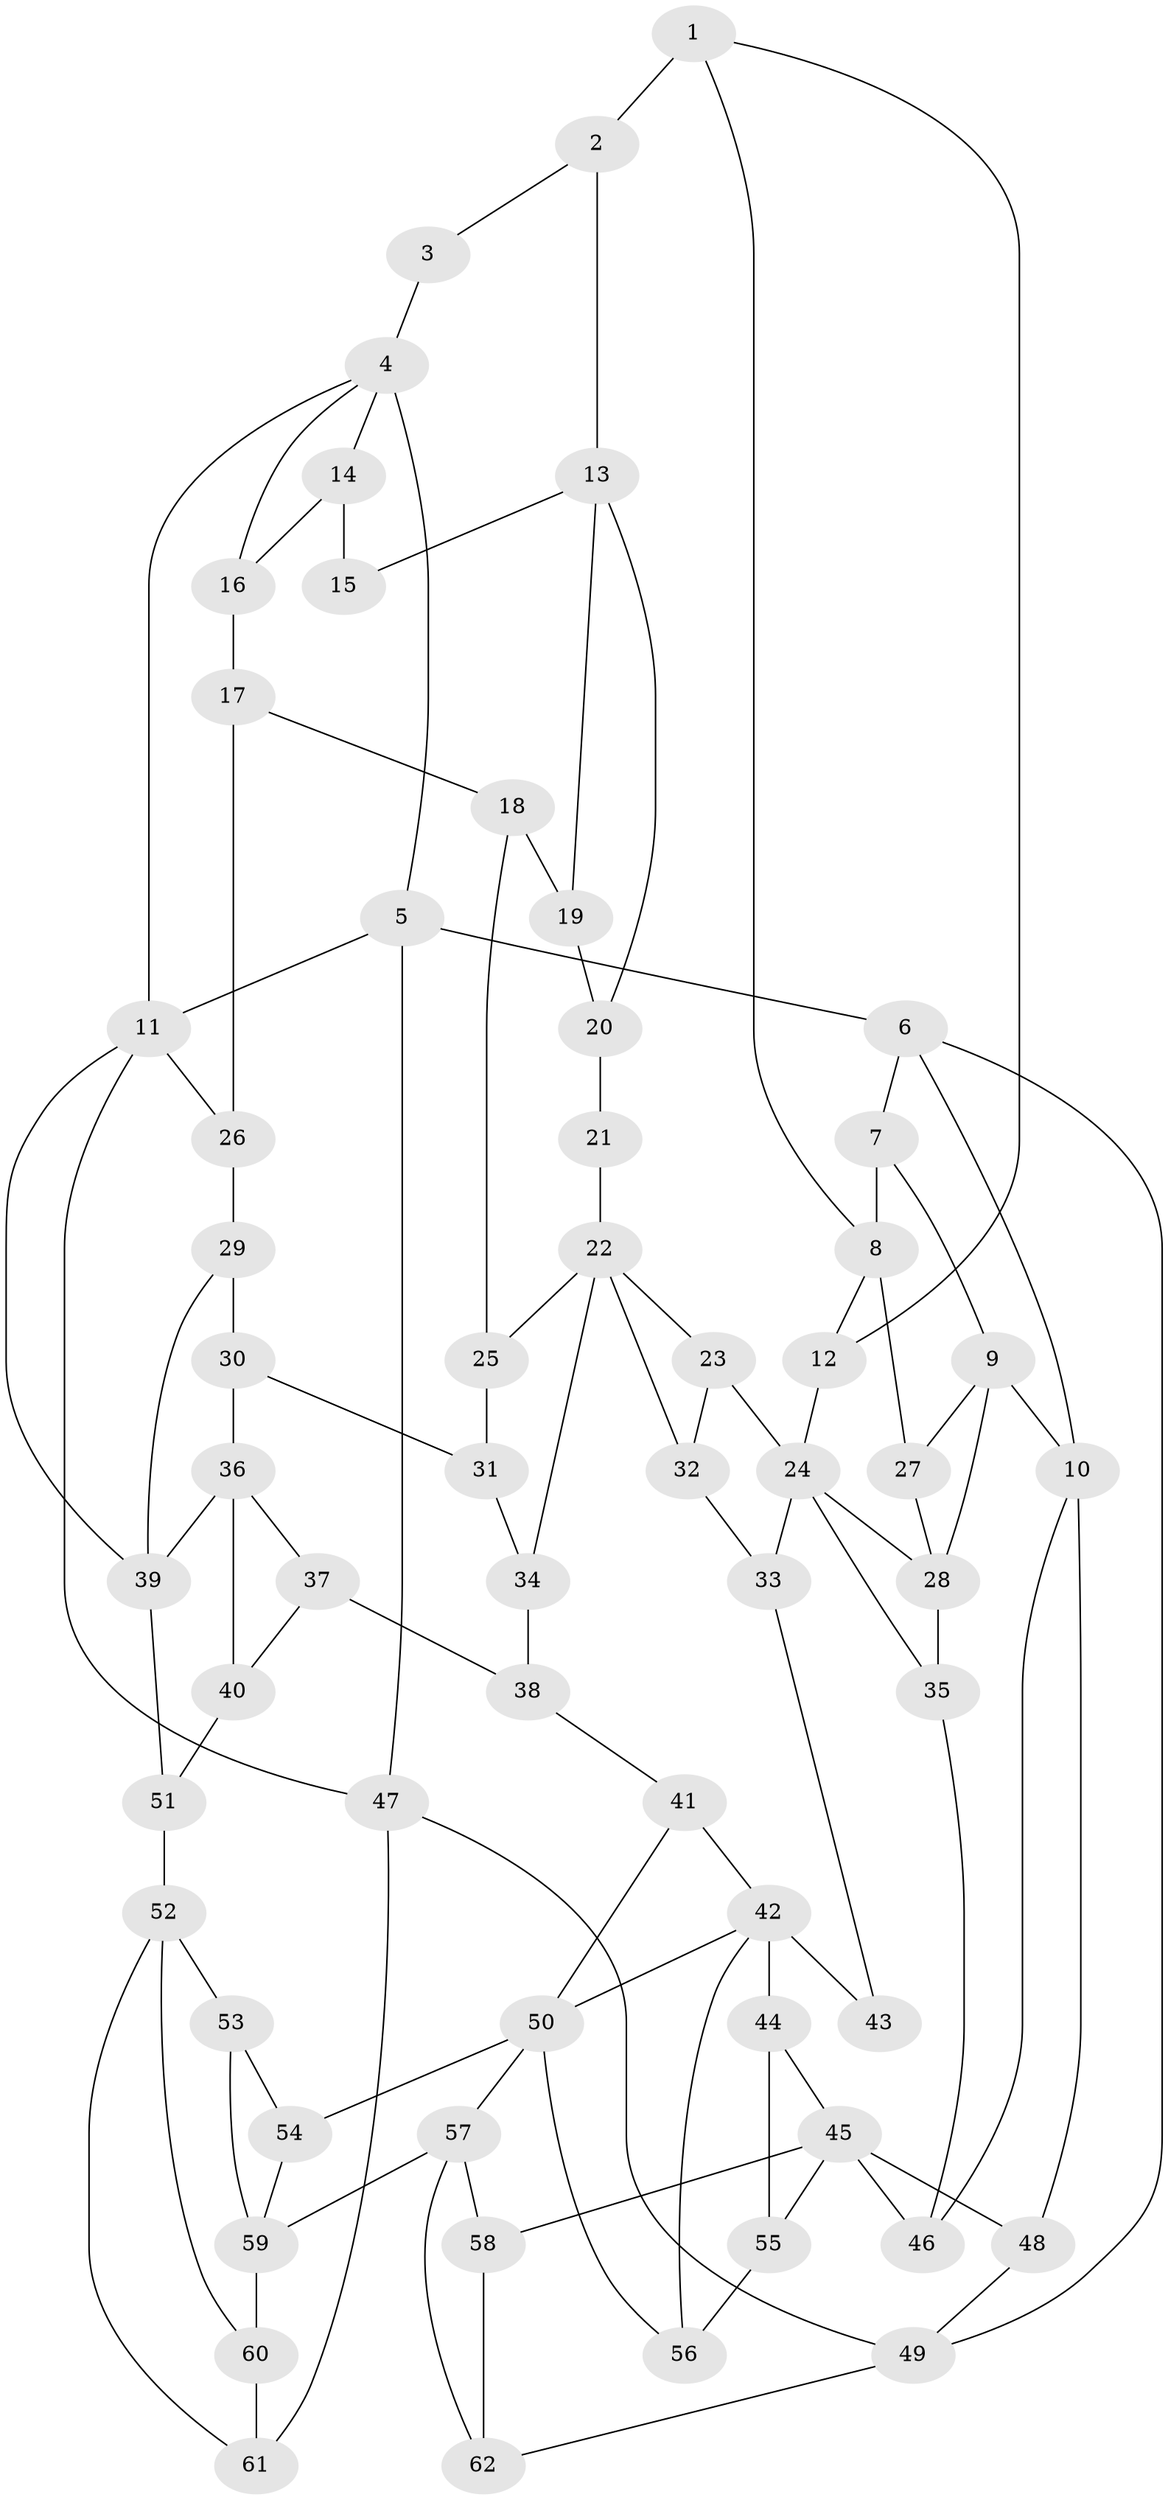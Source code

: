 // original degree distribution, {3: 0.024193548387096774, 4: 0.20967741935483872, 5: 0.5564516129032258, 6: 0.20967741935483872}
// Generated by graph-tools (version 1.1) at 2025/38/03/09/25 02:38:32]
// undirected, 62 vertices, 105 edges
graph export_dot {
graph [start="1"]
  node [color=gray90,style=filled];
  1;
  2;
  3;
  4;
  5;
  6;
  7;
  8;
  9;
  10;
  11;
  12;
  13;
  14;
  15;
  16;
  17;
  18;
  19;
  20;
  21;
  22;
  23;
  24;
  25;
  26;
  27;
  28;
  29;
  30;
  31;
  32;
  33;
  34;
  35;
  36;
  37;
  38;
  39;
  40;
  41;
  42;
  43;
  44;
  45;
  46;
  47;
  48;
  49;
  50;
  51;
  52;
  53;
  54;
  55;
  56;
  57;
  58;
  59;
  60;
  61;
  62;
  1 -- 2 [weight=2.0];
  1 -- 8 [weight=1.0];
  1 -- 12 [weight=1.0];
  2 -- 3 [weight=2.0];
  2 -- 13 [weight=2.0];
  3 -- 4 [weight=2.0];
  4 -- 5 [weight=1.0];
  4 -- 11 [weight=1.0];
  4 -- 14 [weight=1.0];
  4 -- 16 [weight=1.0];
  5 -- 6 [weight=1.0];
  5 -- 11 [weight=1.0];
  5 -- 47 [weight=1.0];
  6 -- 7 [weight=1.0];
  6 -- 10 [weight=1.0];
  6 -- 49 [weight=1.0];
  7 -- 8 [weight=2.0];
  7 -- 9 [weight=1.0];
  8 -- 12 [weight=1.0];
  8 -- 27 [weight=2.0];
  9 -- 10 [weight=2.0];
  9 -- 27 [weight=1.0];
  9 -- 28 [weight=2.0];
  10 -- 46 [weight=1.0];
  10 -- 48 [weight=1.0];
  11 -- 26 [weight=1.0];
  11 -- 39 [weight=1.0];
  11 -- 47 [weight=1.0];
  12 -- 24 [weight=1.0];
  13 -- 15 [weight=1.0];
  13 -- 19 [weight=1.0];
  13 -- 20 [weight=1.0];
  14 -- 15 [weight=1.0];
  14 -- 16 [weight=1.0];
  16 -- 17 [weight=1.0];
  17 -- 18 [weight=1.0];
  17 -- 26 [weight=2.0];
  18 -- 19 [weight=1.0];
  18 -- 25 [weight=1.0];
  19 -- 20 [weight=1.0];
  20 -- 21 [weight=1.0];
  21 -- 22 [weight=2.0];
  22 -- 23 [weight=1.0];
  22 -- 25 [weight=1.0];
  22 -- 32 [weight=1.0];
  22 -- 34 [weight=1.0];
  23 -- 24 [weight=1.0];
  23 -- 32 [weight=1.0];
  24 -- 28 [weight=1.0];
  24 -- 33 [weight=1.0];
  24 -- 35 [weight=1.0];
  25 -- 31 [weight=1.0];
  26 -- 29 [weight=2.0];
  27 -- 28 [weight=1.0];
  28 -- 35 [weight=1.0];
  29 -- 30 [weight=1.0];
  29 -- 39 [weight=1.0];
  30 -- 31 [weight=1.0];
  30 -- 36 [weight=1.0];
  31 -- 34 [weight=1.0];
  32 -- 33 [weight=1.0];
  33 -- 43 [weight=1.0];
  34 -- 38 [weight=1.0];
  35 -- 46 [weight=1.0];
  36 -- 37 [weight=1.0];
  36 -- 39 [weight=1.0];
  36 -- 40 [weight=3.0];
  37 -- 38 [weight=1.0];
  37 -- 40 [weight=1.0];
  38 -- 41 [weight=1.0];
  39 -- 51 [weight=1.0];
  40 -- 51 [weight=2.0];
  41 -- 42 [weight=1.0];
  41 -- 50 [weight=1.0];
  42 -- 43 [weight=2.0];
  42 -- 44 [weight=1.0];
  42 -- 50 [weight=1.0];
  42 -- 56 [weight=1.0];
  44 -- 45 [weight=1.0];
  44 -- 55 [weight=1.0];
  45 -- 46 [weight=1.0];
  45 -- 48 [weight=1.0];
  45 -- 55 [weight=1.0];
  45 -- 58 [weight=2.0];
  47 -- 49 [weight=1.0];
  47 -- 61 [weight=1.0];
  48 -- 49 [weight=1.0];
  49 -- 62 [weight=1.0];
  50 -- 54 [weight=1.0];
  50 -- 56 [weight=1.0];
  50 -- 57 [weight=1.0];
  51 -- 52 [weight=2.0];
  52 -- 53 [weight=1.0];
  52 -- 60 [weight=1.0];
  52 -- 61 [weight=1.0];
  53 -- 54 [weight=1.0];
  53 -- 59 [weight=1.0];
  54 -- 59 [weight=1.0];
  55 -- 56 [weight=1.0];
  57 -- 58 [weight=1.0];
  57 -- 59 [weight=2.0];
  57 -- 62 [weight=1.0];
  58 -- 62 [weight=1.0];
  59 -- 60 [weight=2.0];
  60 -- 61 [weight=2.0];
}

